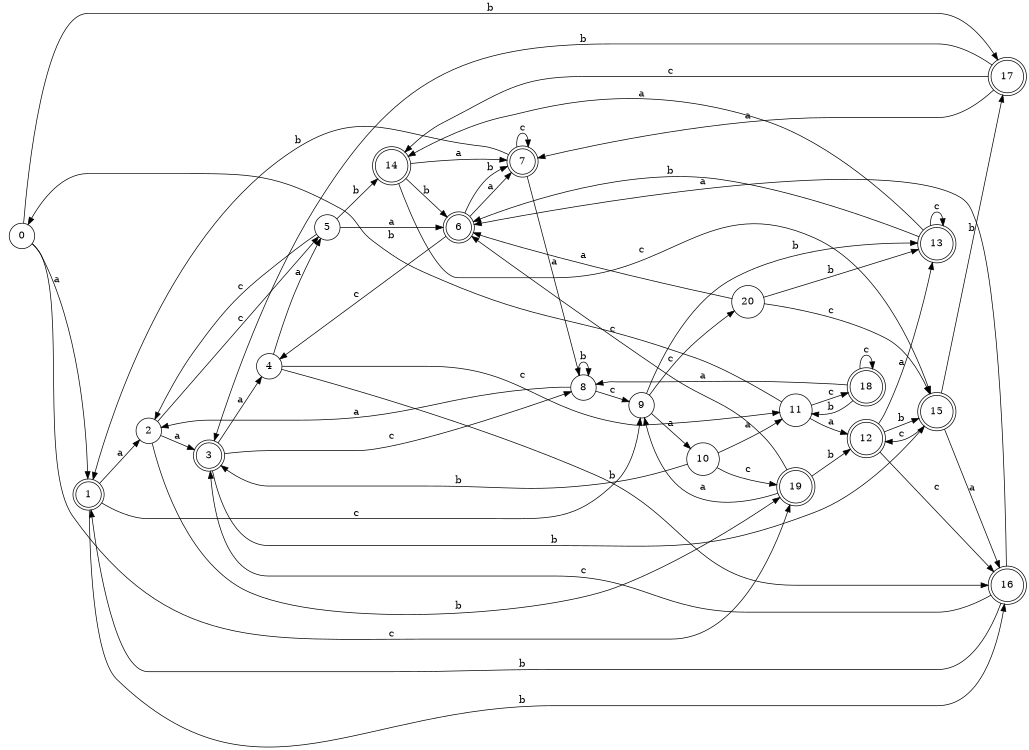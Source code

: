 digraph n17_5 {
__start0 [label="" shape="none"];

rankdir=LR;
size="8,5";

s0 [style="filled", color="black", fillcolor="white" shape="circle", label="0"];
s1 [style="rounded,filled", color="black", fillcolor="white" shape="doublecircle", label="1"];
s2 [style="filled", color="black", fillcolor="white" shape="circle", label="2"];
s3 [style="rounded,filled", color="black", fillcolor="white" shape="doublecircle", label="3"];
s4 [style="filled", color="black", fillcolor="white" shape="circle", label="4"];
s5 [style="filled", color="black", fillcolor="white" shape="circle", label="5"];
s6 [style="rounded,filled", color="black", fillcolor="white" shape="doublecircle", label="6"];
s7 [style="rounded,filled", color="black", fillcolor="white" shape="doublecircle", label="7"];
s8 [style="filled", color="black", fillcolor="white" shape="circle", label="8"];
s9 [style="filled", color="black", fillcolor="white" shape="circle", label="9"];
s10 [style="filled", color="black", fillcolor="white" shape="circle", label="10"];
s11 [style="filled", color="black", fillcolor="white" shape="circle", label="11"];
s12 [style="rounded,filled", color="black", fillcolor="white" shape="doublecircle", label="12"];
s13 [style="rounded,filled", color="black", fillcolor="white" shape="doublecircle", label="13"];
s14 [style="rounded,filled", color="black", fillcolor="white" shape="doublecircle", label="14"];
s15 [style="rounded,filled", color="black", fillcolor="white" shape="doublecircle", label="15"];
s16 [style="rounded,filled", color="black", fillcolor="white" shape="doublecircle", label="16"];
s17 [style="rounded,filled", color="black", fillcolor="white" shape="doublecircle", label="17"];
s18 [style="rounded,filled", color="black", fillcolor="white" shape="doublecircle", label="18"];
s19 [style="rounded,filled", color="black", fillcolor="white" shape="doublecircle", label="19"];
s20 [style="filled", color="black", fillcolor="white" shape="circle", label="20"];
s0 -> s1 [label="a"];
s0 -> s17 [label="b"];
s0 -> s19 [label="c"];
s1 -> s2 [label="a"];
s1 -> s16 [label="b"];
s1 -> s9 [label="c"];
s2 -> s3 [label="a"];
s2 -> s19 [label="b"];
s2 -> s5 [label="c"];
s3 -> s4 [label="a"];
s3 -> s15 [label="b"];
s3 -> s8 [label="c"];
s4 -> s5 [label="a"];
s4 -> s16 [label="b"];
s4 -> s11 [label="c"];
s5 -> s6 [label="a"];
s5 -> s14 [label="b"];
s5 -> s2 [label="c"];
s6 -> s7 [label="a"];
s6 -> s7 [label="b"];
s6 -> s4 [label="c"];
s7 -> s8 [label="a"];
s7 -> s1 [label="b"];
s7 -> s7 [label="c"];
s8 -> s2 [label="a"];
s8 -> s8 [label="b"];
s8 -> s9 [label="c"];
s9 -> s10 [label="a"];
s9 -> s13 [label="b"];
s9 -> s20 [label="c"];
s10 -> s11 [label="a"];
s10 -> s3 [label="b"];
s10 -> s19 [label="c"];
s11 -> s12 [label="a"];
s11 -> s0 [label="b"];
s11 -> s18 [label="c"];
s12 -> s13 [label="a"];
s12 -> s15 [label="b"];
s12 -> s16 [label="c"];
s13 -> s14 [label="a"];
s13 -> s6 [label="b"];
s13 -> s13 [label="c"];
s14 -> s7 [label="a"];
s14 -> s6 [label="b"];
s14 -> s15 [label="c"];
s15 -> s16 [label="a"];
s15 -> s17 [label="b"];
s15 -> s12 [label="c"];
s16 -> s6 [label="a"];
s16 -> s1 [label="b"];
s16 -> s3 [label="c"];
s17 -> s7 [label="a"];
s17 -> s3 [label="b"];
s17 -> s14 [label="c"];
s18 -> s8 [label="a"];
s18 -> s11 [label="b"];
s18 -> s18 [label="c"];
s19 -> s9 [label="a"];
s19 -> s12 [label="b"];
s19 -> s6 [label="c"];
s20 -> s6 [label="a"];
s20 -> s13 [label="b"];
s20 -> s15 [label="c"];

}